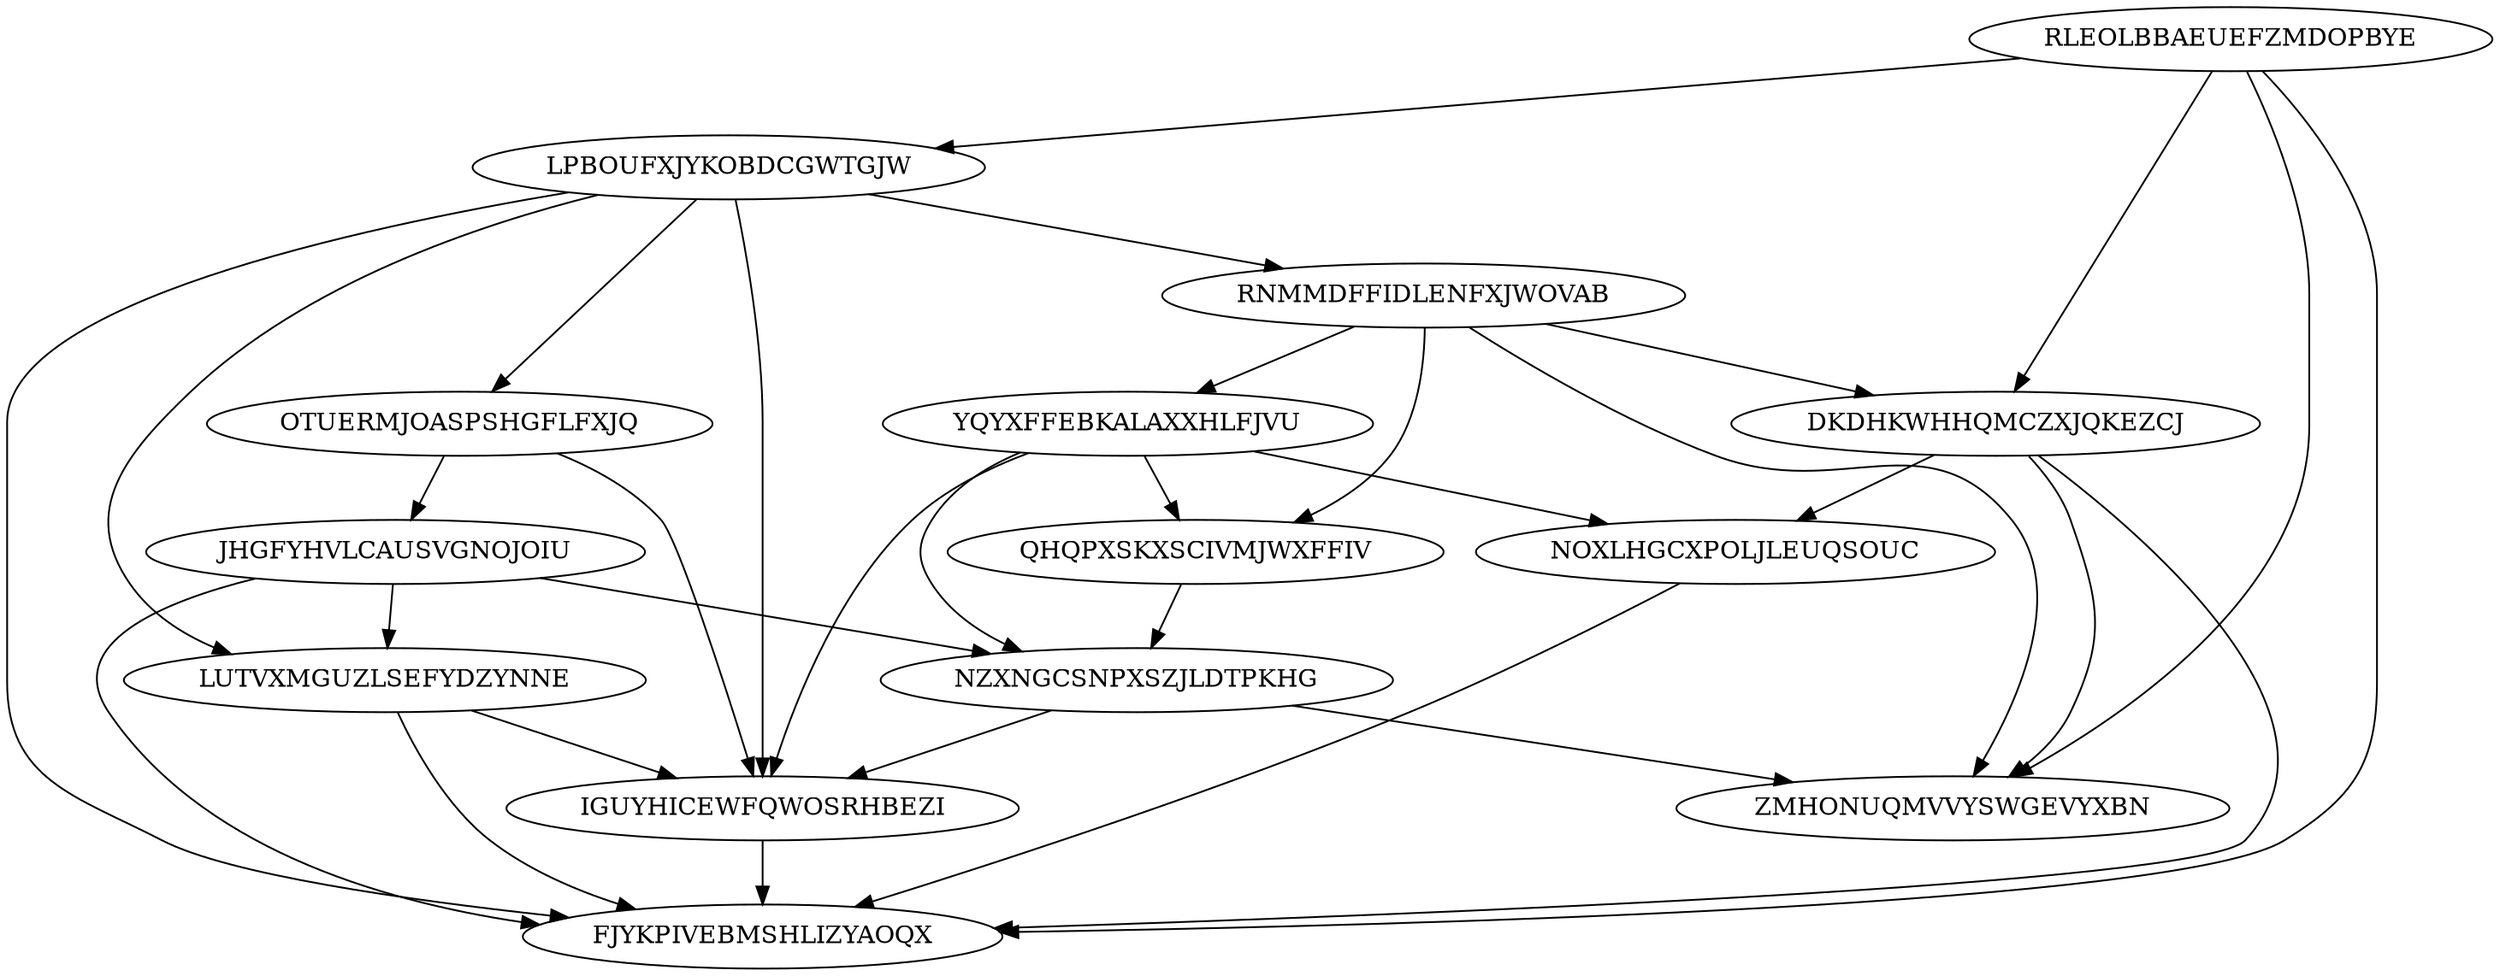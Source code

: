 digraph N14M32 {
	RLEOLBBAEUEFZMDOPBYE	[Weight=12];
	LPBOUFXJYKOBDCGWTGJW	[Weight=18];
	RNMMDFFIDLENFXJWOVAB	[Weight=15];
	OTUERMJOASPSHGFLFXJQ	[Weight=12];
	YQYXFFEBKALAXXHLFJVU	[Weight=11];
	JHGFYHVLCAUSVGNOJOIU	[Weight=19];
	QHQPXSKXSCIVMJWXFFIV	[Weight=12];
	LUTVXMGUZLSEFYDZYNNE	[Weight=11];
	NZXNGCSNPXSZJLDTPKHG	[Weight=18];
	DKDHKWHHQMCZXJQKEZCJ	[Weight=20];
	NOXLHGCXPOLJLEUQSOUC	[Weight=14];
	IGUYHICEWFQWOSRHBEZI	[Weight=16];
	FJYKPIVEBMSHLIZYAOQX	[Weight=19];
	ZMHONUQMVVYSWGEVYXBN	[Weight=17];
	RLEOLBBAEUEFZMDOPBYE -> LPBOUFXJYKOBDCGWTGJW [Weight=20];
	LPBOUFXJYKOBDCGWTGJW -> LUTVXMGUZLSEFYDZYNNE [Weight=10];
	RNMMDFFIDLENFXJWOVAB -> ZMHONUQMVVYSWGEVYXBN [Weight=17];
	JHGFYHVLCAUSVGNOJOIU -> FJYKPIVEBMSHLIZYAOQX [Weight=12];
	LUTVXMGUZLSEFYDZYNNE -> FJYKPIVEBMSHLIZYAOQX [Weight=11];
	RLEOLBBAEUEFZMDOPBYE -> ZMHONUQMVVYSWGEVYXBN [Weight=10];
	NZXNGCSNPXSZJLDTPKHG -> IGUYHICEWFQWOSRHBEZI [Weight=13];
	YQYXFFEBKALAXXHLFJVU -> NZXNGCSNPXSZJLDTPKHG [Weight=11];
	OTUERMJOASPSHGFLFXJQ -> IGUYHICEWFQWOSRHBEZI [Weight=11];
	LPBOUFXJYKOBDCGWTGJW -> FJYKPIVEBMSHLIZYAOQX [Weight=14];
	NZXNGCSNPXSZJLDTPKHG -> ZMHONUQMVVYSWGEVYXBN [Weight=12];
	JHGFYHVLCAUSVGNOJOIU -> NZXNGCSNPXSZJLDTPKHG [Weight=10];
	DKDHKWHHQMCZXJQKEZCJ -> FJYKPIVEBMSHLIZYAOQX [Weight=10];
	RNMMDFFIDLENFXJWOVAB -> YQYXFFEBKALAXXHLFJVU [Weight=10];
	YQYXFFEBKALAXXHLFJVU -> IGUYHICEWFQWOSRHBEZI [Weight=12];
	LPBOUFXJYKOBDCGWTGJW -> OTUERMJOASPSHGFLFXJQ [Weight=19];
	LPBOUFXJYKOBDCGWTGJW -> RNMMDFFIDLENFXJWOVAB [Weight=16];
	YQYXFFEBKALAXXHLFJVU -> QHQPXSKXSCIVMJWXFFIV [Weight=20];
	DKDHKWHHQMCZXJQKEZCJ -> ZMHONUQMVVYSWGEVYXBN [Weight=16];
	YQYXFFEBKALAXXHLFJVU -> NOXLHGCXPOLJLEUQSOUC [Weight=10];
	RLEOLBBAEUEFZMDOPBYE -> FJYKPIVEBMSHLIZYAOQX [Weight=18];
	RNMMDFFIDLENFXJWOVAB -> QHQPXSKXSCIVMJWXFFIV [Weight=17];
	RLEOLBBAEUEFZMDOPBYE -> DKDHKWHHQMCZXJQKEZCJ [Weight=11];
	DKDHKWHHQMCZXJQKEZCJ -> NOXLHGCXPOLJLEUQSOUC [Weight=20];
	IGUYHICEWFQWOSRHBEZI -> FJYKPIVEBMSHLIZYAOQX [Weight=16];
	LPBOUFXJYKOBDCGWTGJW -> IGUYHICEWFQWOSRHBEZI [Weight=14];
	JHGFYHVLCAUSVGNOJOIU -> LUTVXMGUZLSEFYDZYNNE [Weight=13];
	LUTVXMGUZLSEFYDZYNNE -> IGUYHICEWFQWOSRHBEZI [Weight=10];
	QHQPXSKXSCIVMJWXFFIV -> NZXNGCSNPXSZJLDTPKHG [Weight=14];
	RNMMDFFIDLENFXJWOVAB -> DKDHKWHHQMCZXJQKEZCJ [Weight=10];
	NOXLHGCXPOLJLEUQSOUC -> FJYKPIVEBMSHLIZYAOQX [Weight=11];
	OTUERMJOASPSHGFLFXJQ -> JHGFYHVLCAUSVGNOJOIU [Weight=13];
}
